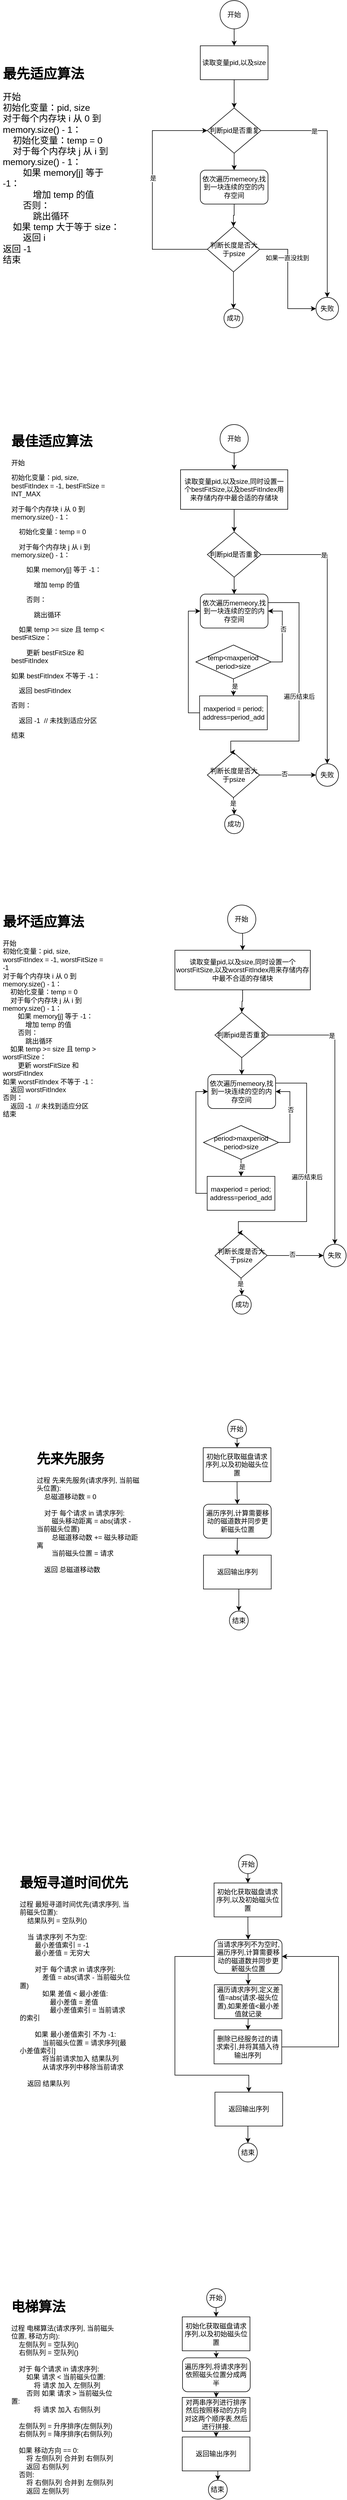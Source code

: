 <mxfile version="22.1.8" type="github">
  <diagram name="第 1 页" id="kE6YA1kqH45rm807MT5q">
    <mxGraphModel dx="1050" dy="565" grid="1" gridSize="10" guides="1" tooltips="1" connect="1" arrows="1" fold="1" page="1" pageScale="1" pageWidth="827" pageHeight="1169" math="0" shadow="0">
      <root>
        <mxCell id="0" />
        <mxCell id="1" parent="0" />
        <mxCell id="1HQhPPLRjaLAviWX8HrD-12" style="edgeStyle=orthogonalEdgeStyle;rounded=0;orthogonalLoop=1;jettySize=auto;html=1;exitX=0.5;exitY=1;exitDx=0;exitDy=0;entryX=0.5;entryY=0;entryDx=0;entryDy=0;" parent="1" source="1HQhPPLRjaLAviWX8HrD-3" target="1HQhPPLRjaLAviWX8HrD-5" edge="1">
          <mxGeometry relative="1" as="geometry" />
        </mxCell>
        <mxCell id="1HQhPPLRjaLAviWX8HrD-3" value="开始" style="ellipse;whiteSpace=wrap;html=1;aspect=fixed;" parent="1" vertex="1">
          <mxGeometry x="420" y="40" width="50" height="50" as="geometry" />
        </mxCell>
        <mxCell id="1HQhPPLRjaLAviWX8HrD-14" style="edgeStyle=orthogonalEdgeStyle;rounded=0;orthogonalLoop=1;jettySize=auto;html=1;exitX=1;exitY=0.5;exitDx=0;exitDy=0;entryX=0.5;entryY=0;entryDx=0;entryDy=0;" parent="1" source="1HQhPPLRjaLAviWX8HrD-16" target="1HQhPPLRjaLAviWX8HrD-8" edge="1">
          <mxGeometry relative="1" as="geometry">
            <mxPoint x="505" y="260" as="sourcePoint" />
          </mxGeometry>
        </mxCell>
        <mxCell id="1HQhPPLRjaLAviWX8HrD-15" value="是" style="edgeLabel;html=1;align=center;verticalAlign=middle;resizable=0;points=[];" parent="1HQhPPLRjaLAviWX8HrD-14" vertex="1" connectable="0">
          <mxGeometry x="-0.542" y="-1" relative="1" as="geometry">
            <mxPoint as="offset" />
          </mxGeometry>
        </mxCell>
        <mxCell id="1HQhPPLRjaLAviWX8HrD-13" style="edgeStyle=orthogonalEdgeStyle;rounded=0;orthogonalLoop=1;jettySize=auto;html=1;exitX=0.5;exitY=1;exitDx=0;exitDy=0;entryX=0.5;entryY=0;entryDx=0;entryDy=0;" parent="1" source="1HQhPPLRjaLAviWX8HrD-5" edge="1">
          <mxGeometry relative="1" as="geometry">
            <mxPoint x="445" y="230" as="targetPoint" />
          </mxGeometry>
        </mxCell>
        <mxCell id="1HQhPPLRjaLAviWX8HrD-5" value="读取变量pid,以及size" style="rounded=0;whiteSpace=wrap;html=1;" parent="1" vertex="1">
          <mxGeometry x="385" y="120" width="120" height="60" as="geometry" />
        </mxCell>
        <mxCell id="1HQhPPLRjaLAviWX8HrD-8" value="失败" style="ellipse;whiteSpace=wrap;html=1;aspect=fixed;" parent="1" vertex="1">
          <mxGeometry x="590" y="565" width="40" height="40" as="geometry" />
        </mxCell>
        <mxCell id="1HQhPPLRjaLAviWX8HrD-18" style="edgeStyle=orthogonalEdgeStyle;rounded=0;orthogonalLoop=1;jettySize=auto;html=1;exitX=0.5;exitY=1;exitDx=0;exitDy=0;entryX=0.5;entryY=0;entryDx=0;entryDy=0;" parent="1" source="1HQhPPLRjaLAviWX8HrD-16" target="1HQhPPLRjaLAviWX8HrD-17" edge="1">
          <mxGeometry relative="1" as="geometry" />
        </mxCell>
        <mxCell id="1HQhPPLRjaLAviWX8HrD-16" value="判断pid是否重复" style="rhombus;whiteSpace=wrap;html=1;" parent="1" vertex="1">
          <mxGeometry x="397.5" y="230" width="95" height="80" as="geometry" />
        </mxCell>
        <mxCell id="1HQhPPLRjaLAviWX8HrD-23" style="edgeStyle=orthogonalEdgeStyle;rounded=0;orthogonalLoop=1;jettySize=auto;html=1;exitX=0.5;exitY=1;exitDx=0;exitDy=0;entryX=0.5;entryY=0;entryDx=0;entryDy=0;" parent="1" source="1HQhPPLRjaLAviWX8HrD-17" target="1HQhPPLRjaLAviWX8HrD-19" edge="1">
          <mxGeometry relative="1" as="geometry" />
        </mxCell>
        <mxCell id="1HQhPPLRjaLAviWX8HrD-17" value="依次遍历memeory,找到一块连续的空的内存空间" style="rounded=1;whiteSpace=wrap;html=1;" parent="1" vertex="1">
          <mxGeometry x="385" y="340" width="120" height="60" as="geometry" />
        </mxCell>
        <mxCell id="1HQhPPLRjaLAviWX8HrD-20" style="edgeStyle=orthogonalEdgeStyle;rounded=0;orthogonalLoop=1;jettySize=auto;html=1;exitX=0;exitY=0.5;exitDx=0;exitDy=0;entryX=0;entryY=0.5;entryDx=0;entryDy=0;" parent="1" source="1HQhPPLRjaLAviWX8HrD-19" target="1HQhPPLRjaLAviWX8HrD-16" edge="1">
          <mxGeometry relative="1" as="geometry">
            <Array as="points">
              <mxPoint x="300" y="480" />
              <mxPoint x="300" y="270" />
            </Array>
          </mxGeometry>
        </mxCell>
        <mxCell id="1HQhPPLRjaLAviWX8HrD-22" value="是" style="edgeLabel;html=1;align=center;verticalAlign=middle;resizable=0;points=[];" parent="1HQhPPLRjaLAviWX8HrD-20" vertex="1" connectable="0">
          <mxGeometry x="0.104" y="-1" relative="1" as="geometry">
            <mxPoint as="offset" />
          </mxGeometry>
        </mxCell>
        <mxCell id="1HQhPPLRjaLAviWX8HrD-24" style="edgeStyle=orthogonalEdgeStyle;rounded=0;orthogonalLoop=1;jettySize=auto;html=1;exitX=0.5;exitY=1;exitDx=0;exitDy=0;" parent="1" source="1HQhPPLRjaLAviWX8HrD-19" target="1HQhPPLRjaLAviWX8HrD-25" edge="1">
          <mxGeometry relative="1" as="geometry">
            <mxPoint x="444" y="580" as="targetPoint" />
          </mxGeometry>
        </mxCell>
        <mxCell id="1HQhPPLRjaLAviWX8HrD-26" style="edgeStyle=orthogonalEdgeStyle;rounded=0;orthogonalLoop=1;jettySize=auto;html=1;exitX=1;exitY=0.5;exitDx=0;exitDy=0;entryX=0;entryY=0.5;entryDx=0;entryDy=0;" parent="1" source="1HQhPPLRjaLAviWX8HrD-19" target="1HQhPPLRjaLAviWX8HrD-8" edge="1">
          <mxGeometry relative="1" as="geometry" />
        </mxCell>
        <mxCell id="1HQhPPLRjaLAviWX8HrD-27" value="如果一直没找到" style="edgeLabel;html=1;align=center;verticalAlign=middle;resizable=0;points=[];" parent="1HQhPPLRjaLAviWX8HrD-26" vertex="1" connectable="0">
          <mxGeometry x="-0.366" y="-1" relative="1" as="geometry">
            <mxPoint as="offset" />
          </mxGeometry>
        </mxCell>
        <mxCell id="1HQhPPLRjaLAviWX8HrD-19" value="判断长度是否大于psize" style="rhombus;whiteSpace=wrap;html=1;" parent="1" vertex="1">
          <mxGeometry x="397.5" y="440" width="92.5" height="80" as="geometry" />
        </mxCell>
        <mxCell id="1HQhPPLRjaLAviWX8HrD-25" value="成功" style="ellipse;whiteSpace=wrap;html=1;aspect=fixed;" parent="1" vertex="1">
          <mxGeometry x="426.88" y="585" width="33.75" height="33.75" as="geometry" />
        </mxCell>
        <mxCell id="1HQhPPLRjaLAviWX8HrD-28" value="&lt;h1&gt;最先适应算法&lt;/h1&gt;&lt;div style=&quot;font-size: 16px;&quot;&gt;&lt;div style=&quot;&quot;&gt;&lt;font style=&quot;font-size: 16px;&quot;&gt;开始&lt;/font&gt;&lt;/div&gt;&lt;div style=&quot;&quot;&gt;&lt;font style=&quot;font-size: 16px;&quot;&gt;初始化变量：pid, size&lt;/font&gt;&lt;/div&gt;&lt;div style=&quot;&quot;&gt;&lt;font style=&quot;font-size: 16px;&quot;&gt;对于每个内存块 i 从 0 到 memory.size() - 1：&lt;/font&gt;&lt;/div&gt;&lt;div style=&quot;&quot;&gt;&lt;font style=&quot;font-size: 16px;&quot;&gt;&amp;nbsp; &amp;nbsp; 初始化变量：temp = 0&lt;/font&gt;&lt;/div&gt;&lt;div style=&quot;&quot;&gt;&lt;font style=&quot;font-size: 16px;&quot;&gt;&amp;nbsp; &amp;nbsp; 对于每个内存块 j 从 i 到 memory.size() - 1：&lt;/font&gt;&lt;/div&gt;&lt;div style=&quot;&quot;&gt;&lt;font style=&quot;font-size: 16px;&quot;&gt;&amp;nbsp; &amp;nbsp; &amp;nbsp; &amp;nbsp; 如果 memory[j] 等于 -1：&lt;/font&gt;&lt;/div&gt;&lt;div style=&quot;&quot;&gt;&lt;font style=&quot;font-size: 16px;&quot;&gt;&amp;nbsp; &amp;nbsp; &amp;nbsp; &amp;nbsp; &amp;nbsp; &amp;nbsp; 增加 temp 的值&lt;/font&gt;&lt;/div&gt;&lt;div style=&quot;&quot;&gt;&lt;font style=&quot;font-size: 16px;&quot;&gt;&amp;nbsp; &amp;nbsp; &amp;nbsp; &amp;nbsp; 否则：&lt;/font&gt;&lt;/div&gt;&lt;div style=&quot;&quot;&gt;&lt;font style=&quot;font-size: 16px;&quot;&gt;&amp;nbsp; &amp;nbsp; &amp;nbsp; &amp;nbsp; &amp;nbsp; &amp;nbsp; 跳出循环&lt;/font&gt;&lt;/div&gt;&lt;div style=&quot;&quot;&gt;&lt;font style=&quot;font-size: 16px;&quot;&gt;&amp;nbsp; &amp;nbsp; 如果 temp 大于等于 size：&lt;/font&gt;&lt;/div&gt;&lt;div style=&quot;&quot;&gt;&lt;font style=&quot;font-size: 16px;&quot;&gt;&amp;nbsp; &amp;nbsp; &amp;nbsp; &amp;nbsp; 返回 i&lt;/font&gt;&lt;/div&gt;&lt;div style=&quot;&quot;&gt;&lt;font style=&quot;font-size: 16px;&quot;&gt;返回 -1&lt;/font&gt;&lt;/div&gt;&lt;div style=&quot;&quot;&gt;&lt;font style=&quot;font-size: 16px;&quot;&gt;结束&lt;/font&gt;&lt;/div&gt;&lt;/div&gt;&lt;div style=&quot;font-size: 16px;&quot;&gt;&lt;br&gt;&lt;/div&gt;" style="text;html=1;strokeColor=none;fillColor=none;spacing=5;spacingTop=-20;whiteSpace=wrap;overflow=hidden;rounded=0;" parent="1" vertex="1">
          <mxGeometry x="30" y="150" width="220" height="390" as="geometry" />
        </mxCell>
        <mxCell id="mbZ_QFg-wYkAnnuhmmOM-2" value="&lt;h1&gt;最佳适应算法&lt;/h1&gt;&lt;p&gt;开始&lt;/p&gt;&lt;p&gt;初始化变量：pid, size, bestFitIndex = -1, bestFitSize = INT_MAX&lt;/p&gt;&lt;p&gt;对于每个内存块 i 从 0 到 memory.size() - 1：&lt;/p&gt;&lt;p&gt;&amp;nbsp; &amp;nbsp; 初始化变量：temp = 0&lt;/p&gt;&lt;p&gt;&amp;nbsp; &amp;nbsp; 对于每个内存块 j 从 i 到 memory.size() - 1：&lt;/p&gt;&lt;p&gt;&amp;nbsp; &amp;nbsp; &amp;nbsp; &amp;nbsp; 如果 memory[j] 等于 -1：&lt;/p&gt;&lt;p&gt;&amp;nbsp; &amp;nbsp; &amp;nbsp; &amp;nbsp; &amp;nbsp; &amp;nbsp; 增加 temp 的值&lt;/p&gt;&lt;p&gt;&amp;nbsp; &amp;nbsp; &amp;nbsp; &amp;nbsp; 否则：&lt;/p&gt;&lt;p&gt;&amp;nbsp; &amp;nbsp; &amp;nbsp; &amp;nbsp; &amp;nbsp; &amp;nbsp; 跳出循环&lt;/p&gt;&lt;p&gt;&amp;nbsp; &amp;nbsp; 如果 temp &amp;gt;= size 且 temp &amp;lt; bestFitSize：&lt;/p&gt;&lt;p&gt;&amp;nbsp; &amp;nbsp; &amp;nbsp; &amp;nbsp; 更新 bestFitSize 和 bestFitIndex&lt;/p&gt;&lt;p&gt;如果 bestFitIndex 不等于 -1：&lt;/p&gt;&lt;p&gt;&amp;nbsp; &amp;nbsp; 返回 bestFitIndex&lt;/p&gt;&lt;p&gt;否则：&lt;/p&gt;&lt;p&gt;&amp;nbsp; &amp;nbsp; 返回 -1&amp;nbsp; // 未找到适应分区&lt;/p&gt;&lt;p&gt;结束&lt;/p&gt;&lt;div&gt;&lt;br&gt;&lt;/div&gt;" style="text;html=1;strokeColor=none;fillColor=none;spacing=5;spacingTop=-20;whiteSpace=wrap;overflow=hidden;rounded=0;" parent="1" vertex="1">
          <mxGeometry x="45" y="800" width="190" height="580" as="geometry" />
        </mxCell>
        <mxCell id="mbZ_QFg-wYkAnnuhmmOM-3" style="edgeStyle=orthogonalEdgeStyle;rounded=0;orthogonalLoop=1;jettySize=auto;html=1;exitX=0.5;exitY=1;exitDx=0;exitDy=0;entryX=0.5;entryY=0;entryDx=0;entryDy=0;" parent="1" source="mbZ_QFg-wYkAnnuhmmOM-4" target="mbZ_QFg-wYkAnnuhmmOM-8" edge="1">
          <mxGeometry relative="1" as="geometry" />
        </mxCell>
        <mxCell id="mbZ_QFg-wYkAnnuhmmOM-4" value="开始" style="ellipse;whiteSpace=wrap;html=1;aspect=fixed;" parent="1" vertex="1">
          <mxGeometry x="420" y="790" width="50" height="50" as="geometry" />
        </mxCell>
        <mxCell id="mbZ_QFg-wYkAnnuhmmOM-5" style="edgeStyle=orthogonalEdgeStyle;rounded=0;orthogonalLoop=1;jettySize=auto;html=1;exitX=1;exitY=0.5;exitDx=0;exitDy=0;entryX=0.5;entryY=0;entryDx=0;entryDy=0;" parent="1" source="mbZ_QFg-wYkAnnuhmmOM-11" target="mbZ_QFg-wYkAnnuhmmOM-9" edge="1">
          <mxGeometry relative="1" as="geometry">
            <mxPoint x="505" y="1010" as="sourcePoint" />
          </mxGeometry>
        </mxCell>
        <mxCell id="mbZ_QFg-wYkAnnuhmmOM-6" value="是" style="edgeLabel;html=1;align=center;verticalAlign=middle;resizable=0;points=[];" parent="mbZ_QFg-wYkAnnuhmmOM-5" vertex="1" connectable="0">
          <mxGeometry x="-0.542" y="-1" relative="1" as="geometry">
            <mxPoint as="offset" />
          </mxGeometry>
        </mxCell>
        <mxCell id="mbZ_QFg-wYkAnnuhmmOM-7" style="edgeStyle=orthogonalEdgeStyle;rounded=0;orthogonalLoop=1;jettySize=auto;html=1;exitX=0.5;exitY=1;exitDx=0;exitDy=0;entryX=0.5;entryY=0;entryDx=0;entryDy=0;" parent="1" source="mbZ_QFg-wYkAnnuhmmOM-8" edge="1">
          <mxGeometry relative="1" as="geometry">
            <mxPoint x="445" y="980" as="targetPoint" />
          </mxGeometry>
        </mxCell>
        <mxCell id="mbZ_QFg-wYkAnnuhmmOM-8" value="读取变量pid,以及size,同时设置一个bestFitSize,以及bestFitIndex用来存储内存中最合适的存储块" style="rounded=0;whiteSpace=wrap;html=1;" parent="1" vertex="1">
          <mxGeometry x="350" y="870" width="190" height="70" as="geometry" />
        </mxCell>
        <mxCell id="mbZ_QFg-wYkAnnuhmmOM-9" value="失败" style="ellipse;whiteSpace=wrap;html=1;aspect=fixed;" parent="1" vertex="1">
          <mxGeometry x="590" y="1390" width="40" height="40" as="geometry" />
        </mxCell>
        <mxCell id="mbZ_QFg-wYkAnnuhmmOM-10" style="edgeStyle=orthogonalEdgeStyle;rounded=0;orthogonalLoop=1;jettySize=auto;html=1;exitX=0.5;exitY=1;exitDx=0;exitDy=0;entryX=0.5;entryY=0;entryDx=0;entryDy=0;" parent="1" source="mbZ_QFg-wYkAnnuhmmOM-11" target="mbZ_QFg-wYkAnnuhmmOM-13" edge="1">
          <mxGeometry relative="1" as="geometry" />
        </mxCell>
        <mxCell id="mbZ_QFg-wYkAnnuhmmOM-11" value="判断pid是否重复" style="rhombus;whiteSpace=wrap;html=1;" parent="1" vertex="1">
          <mxGeometry x="397.5" y="980" width="95" height="80" as="geometry" />
        </mxCell>
        <mxCell id="mbZ_QFg-wYkAnnuhmmOM-13" value="依次遍历memeory,找到一块连续的空的内存空间" style="rounded=1;whiteSpace=wrap;html=1;" parent="1" vertex="1">
          <mxGeometry x="385" y="1090" width="120" height="60" as="geometry" />
        </mxCell>
        <mxCell id="mbZ_QFg-wYkAnnuhmmOM-16" style="edgeStyle=orthogonalEdgeStyle;rounded=0;orthogonalLoop=1;jettySize=auto;html=1;exitX=0.5;exitY=1;exitDx=0;exitDy=0;" parent="1" source="mbZ_QFg-wYkAnnuhmmOM-19" target="mbZ_QFg-wYkAnnuhmmOM-20" edge="1">
          <mxGeometry relative="1" as="geometry">
            <mxPoint x="444" y="1405" as="targetPoint" />
          </mxGeometry>
        </mxCell>
        <mxCell id="mbZ_QFg-wYkAnnuhmmOM-35" value="是" style="edgeLabel;html=1;align=center;verticalAlign=middle;resizable=0;points=[];" parent="mbZ_QFg-wYkAnnuhmmOM-16" vertex="1" connectable="0">
          <mxGeometry x="-0.36" y="-1" relative="1" as="geometry">
            <mxPoint as="offset" />
          </mxGeometry>
        </mxCell>
        <mxCell id="mbZ_QFg-wYkAnnuhmmOM-17" style="edgeStyle=orthogonalEdgeStyle;rounded=0;orthogonalLoop=1;jettySize=auto;html=1;exitX=1;exitY=0.5;exitDx=0;exitDy=0;entryX=0;entryY=0.5;entryDx=0;entryDy=0;" parent="1" source="mbZ_QFg-wYkAnnuhmmOM-19" target="mbZ_QFg-wYkAnnuhmmOM-9" edge="1">
          <mxGeometry relative="1" as="geometry" />
        </mxCell>
        <mxCell id="mbZ_QFg-wYkAnnuhmmOM-34" value="否" style="edgeLabel;html=1;align=center;verticalAlign=middle;resizable=0;points=[];" parent="mbZ_QFg-wYkAnnuhmmOM-17" vertex="1" connectable="0">
          <mxGeometry x="-0.124" y="2" relative="1" as="geometry">
            <mxPoint as="offset" />
          </mxGeometry>
        </mxCell>
        <mxCell id="mbZ_QFg-wYkAnnuhmmOM-19" value="判断长度是否大于psize" style="rhombus;whiteSpace=wrap;html=1;" parent="1" vertex="1">
          <mxGeometry x="397.5" y="1370" width="92.5" height="80" as="geometry" />
        </mxCell>
        <mxCell id="mbZ_QFg-wYkAnnuhmmOM-20" value="成功" style="ellipse;whiteSpace=wrap;html=1;aspect=fixed;" parent="1" vertex="1">
          <mxGeometry x="428.12" y="1480" width="33.75" height="33.75" as="geometry" />
        </mxCell>
        <mxCell id="mbZ_QFg-wYkAnnuhmmOM-25" style="edgeStyle=orthogonalEdgeStyle;rounded=0;orthogonalLoop=1;jettySize=auto;html=1;exitX=0.5;exitY=1;exitDx=0;exitDy=0;entryX=0.5;entryY=0;entryDx=0;entryDy=0;" parent="1" source="mbZ_QFg-wYkAnnuhmmOM-21" target="mbZ_QFg-wYkAnnuhmmOM-23" edge="1">
          <mxGeometry relative="1" as="geometry" />
        </mxCell>
        <mxCell id="mbZ_QFg-wYkAnnuhmmOM-27" value="是" style="edgeLabel;html=1;align=center;verticalAlign=middle;resizable=0;points=[];" parent="mbZ_QFg-wYkAnnuhmmOM-25" vertex="1" connectable="0">
          <mxGeometry x="-0.147" y="2" relative="1" as="geometry">
            <mxPoint as="offset" />
          </mxGeometry>
        </mxCell>
        <mxCell id="mbZ_QFg-wYkAnnuhmmOM-28" style="edgeStyle=orthogonalEdgeStyle;rounded=0;orthogonalLoop=1;jettySize=auto;html=1;exitX=1;exitY=0.5;exitDx=0;exitDy=0;entryX=1;entryY=0.5;entryDx=0;entryDy=0;" parent="1" source="mbZ_QFg-wYkAnnuhmmOM-21" target="mbZ_QFg-wYkAnnuhmmOM-13" edge="1">
          <mxGeometry relative="1" as="geometry" />
        </mxCell>
        <mxCell id="mbZ_QFg-wYkAnnuhmmOM-29" value="否" style="edgeLabel;html=1;align=center;verticalAlign=middle;resizable=0;points=[];" parent="mbZ_QFg-wYkAnnuhmmOM-28" vertex="1" connectable="0">
          <mxGeometry x="0.156" y="-1" relative="1" as="geometry">
            <mxPoint as="offset" />
          </mxGeometry>
        </mxCell>
        <mxCell id="mbZ_QFg-wYkAnnuhmmOM-21" value="temp&amp;lt;maxperiod&lt;br&gt;period&amp;gt;size" style="rhombus;whiteSpace=wrap;html=1;" parent="1" vertex="1">
          <mxGeometry x="377.2" y="1180" width="133.12" height="60" as="geometry" />
        </mxCell>
        <mxCell id="mbZ_QFg-wYkAnnuhmmOM-26" style="edgeStyle=orthogonalEdgeStyle;rounded=0;orthogonalLoop=1;jettySize=auto;html=1;exitX=0;exitY=0.5;exitDx=0;exitDy=0;entryX=0;entryY=0.5;entryDx=0;entryDy=0;" parent="1" source="mbZ_QFg-wYkAnnuhmmOM-23" target="mbZ_QFg-wYkAnnuhmmOM-13" edge="1">
          <mxGeometry relative="1" as="geometry" />
        </mxCell>
        <mxCell id="mbZ_QFg-wYkAnnuhmmOM-23" value="maxperiod = period;&lt;br&gt;address=period_add" style="rounded=0;whiteSpace=wrap;html=1;" parent="1" vertex="1">
          <mxGeometry x="383.75" y="1270" width="120" height="60" as="geometry" />
        </mxCell>
        <mxCell id="mbZ_QFg-wYkAnnuhmmOM-30" style="edgeStyle=orthogonalEdgeStyle;rounded=0;orthogonalLoop=1;jettySize=auto;html=1;exitX=1;exitY=0.25;exitDx=0;exitDy=0;entryX=0.433;entryY=-0.002;entryDx=0;entryDy=0;entryPerimeter=0;" parent="1" source="mbZ_QFg-wYkAnnuhmmOM-13" target="mbZ_QFg-wYkAnnuhmmOM-19" edge="1">
          <mxGeometry relative="1" as="geometry">
            <Array as="points">
              <mxPoint x="560" y="1105" />
              <mxPoint x="560" y="1350" />
              <mxPoint x="439" y="1350" />
            </Array>
          </mxGeometry>
        </mxCell>
        <mxCell id="mbZ_QFg-wYkAnnuhmmOM-31" value="遍历结束后" style="edgeLabel;html=1;align=center;verticalAlign=middle;resizable=0;points=[];" parent="mbZ_QFg-wYkAnnuhmmOM-30" vertex="1" connectable="0">
          <mxGeometry x="-0.003" relative="1" as="geometry">
            <mxPoint as="offset" />
          </mxGeometry>
        </mxCell>
        <mxCell id="mbZ_QFg-wYkAnnuhmmOM-37" value="&lt;h1&gt;最坏适应算法&lt;/h1&gt;&lt;div&gt;&lt;div&gt;开始&lt;/div&gt;&lt;div&gt;初始化变量：pid, size, worstFitIndex = -1, worstFitSize = -1&lt;/div&gt;&lt;div&gt;对于每个内存块 i 从 0 到 memory.size() - 1：&lt;/div&gt;&lt;div&gt;&amp;nbsp; &amp;nbsp; 初始化变量：temp = 0&lt;/div&gt;&lt;div&gt;&amp;nbsp; &amp;nbsp; 对于每个内存块 j 从 i 到 memory.size() - 1：&lt;/div&gt;&lt;div&gt;&amp;nbsp; &amp;nbsp; &amp;nbsp; &amp;nbsp; 如果 memory[j] 等于 -1：&lt;/div&gt;&lt;div&gt;&amp;nbsp; &amp;nbsp; &amp;nbsp; &amp;nbsp; &amp;nbsp; &amp;nbsp; 增加 temp 的值&lt;/div&gt;&lt;div&gt;&amp;nbsp; &amp;nbsp; &amp;nbsp; &amp;nbsp; 否则：&lt;/div&gt;&lt;div&gt;&amp;nbsp; &amp;nbsp; &amp;nbsp; &amp;nbsp; &amp;nbsp; &amp;nbsp; 跳出循环&lt;/div&gt;&lt;div&gt;&amp;nbsp; &amp;nbsp; 如果 temp &amp;gt;= size 且 temp &amp;gt; worstFitSize：&lt;/div&gt;&lt;div&gt;&amp;nbsp; &amp;nbsp; &amp;nbsp; &amp;nbsp; 更新 worstFitSize 和 worstFitIndex&lt;/div&gt;&lt;div&gt;如果 worstFitIndex 不等于 -1：&lt;/div&gt;&lt;div&gt;&amp;nbsp; &amp;nbsp; 返回 worstFitIndex&lt;/div&gt;&lt;div&gt;否则：&lt;/div&gt;&lt;div&gt;&amp;nbsp; &amp;nbsp; 返回 -1&amp;nbsp; // 未找到适应分区&lt;/div&gt;&lt;div&gt;结束&lt;/div&gt;&lt;/div&gt;&lt;div&gt;&lt;br&gt;&lt;/div&gt;" style="text;html=1;strokeColor=none;fillColor=none;spacing=5;spacingTop=-20;whiteSpace=wrap;overflow=hidden;rounded=0;" parent="1" vertex="1">
          <mxGeometry x="30" y="1650" width="190" height="380" as="geometry" />
        </mxCell>
        <mxCell id="mbZ_QFg-wYkAnnuhmmOM-38" style="edgeStyle=orthogonalEdgeStyle;rounded=0;orthogonalLoop=1;jettySize=auto;html=1;exitX=0.5;exitY=1;exitDx=0;exitDy=0;entryX=0.5;entryY=0;entryDx=0;entryDy=0;" parent="1" source="mbZ_QFg-wYkAnnuhmmOM-39" target="mbZ_QFg-wYkAnnuhmmOM-43" edge="1">
          <mxGeometry relative="1" as="geometry" />
        </mxCell>
        <mxCell id="mbZ_QFg-wYkAnnuhmmOM-39" value="开始" style="ellipse;whiteSpace=wrap;html=1;aspect=fixed;" parent="1" vertex="1">
          <mxGeometry x="433.46" y="1640" width="50" height="50" as="geometry" />
        </mxCell>
        <mxCell id="mbZ_QFg-wYkAnnuhmmOM-40" style="edgeStyle=orthogonalEdgeStyle;rounded=0;orthogonalLoop=1;jettySize=auto;html=1;exitX=1;exitY=0.5;exitDx=0;exitDy=0;entryX=0.5;entryY=0;entryDx=0;entryDy=0;" parent="1" source="mbZ_QFg-wYkAnnuhmmOM-46" target="mbZ_QFg-wYkAnnuhmmOM-44" edge="1">
          <mxGeometry relative="1" as="geometry">
            <mxPoint x="518.46" y="1860" as="sourcePoint" />
          </mxGeometry>
        </mxCell>
        <mxCell id="mbZ_QFg-wYkAnnuhmmOM-41" value="是" style="edgeLabel;html=1;align=center;verticalAlign=middle;resizable=0;points=[];" parent="mbZ_QFg-wYkAnnuhmmOM-40" vertex="1" connectable="0">
          <mxGeometry x="-0.542" y="-1" relative="1" as="geometry">
            <mxPoint as="offset" />
          </mxGeometry>
        </mxCell>
        <mxCell id="mbZ_QFg-wYkAnnuhmmOM-42" style="edgeStyle=orthogonalEdgeStyle;rounded=0;orthogonalLoop=1;jettySize=auto;html=1;exitX=0.5;exitY=1;exitDx=0;exitDy=0;entryX=0.5;entryY=0;entryDx=0;entryDy=0;" parent="1" source="mbZ_QFg-wYkAnnuhmmOM-43" edge="1">
          <mxGeometry relative="1" as="geometry">
            <mxPoint x="458.46" y="1830" as="targetPoint" />
          </mxGeometry>
        </mxCell>
        <mxCell id="mbZ_QFg-wYkAnnuhmmOM-43" value="读取变量pid,以及size,同时设置一个worstFitSize,以及worstFitIndex用来存储内存中最不合适的存储块" style="rounded=0;whiteSpace=wrap;html=1;" parent="1" vertex="1">
          <mxGeometry x="340" y="1720" width="240" height="70" as="geometry" />
        </mxCell>
        <mxCell id="mbZ_QFg-wYkAnnuhmmOM-44" value="失败" style="ellipse;whiteSpace=wrap;html=1;aspect=fixed;" parent="1" vertex="1">
          <mxGeometry x="603.46" y="2240" width="40" height="40" as="geometry" />
        </mxCell>
        <mxCell id="mbZ_QFg-wYkAnnuhmmOM-45" style="edgeStyle=orthogonalEdgeStyle;rounded=0;orthogonalLoop=1;jettySize=auto;html=1;exitX=0.5;exitY=1;exitDx=0;exitDy=0;entryX=0.5;entryY=0;entryDx=0;entryDy=0;" parent="1" source="mbZ_QFg-wYkAnnuhmmOM-46" target="mbZ_QFg-wYkAnnuhmmOM-47" edge="1">
          <mxGeometry relative="1" as="geometry" />
        </mxCell>
        <mxCell id="mbZ_QFg-wYkAnnuhmmOM-46" value="判断pid是否重复" style="rhombus;whiteSpace=wrap;html=1;" parent="1" vertex="1">
          <mxGeometry x="410.96" y="1830" width="95" height="80" as="geometry" />
        </mxCell>
        <mxCell id="mbZ_QFg-wYkAnnuhmmOM-47" value="依次遍历memeory,找到一块连续的空的内存空间" style="rounded=1;whiteSpace=wrap;html=1;" parent="1" vertex="1">
          <mxGeometry x="398.46" y="1940" width="120" height="60" as="geometry" />
        </mxCell>
        <mxCell id="mbZ_QFg-wYkAnnuhmmOM-48" style="edgeStyle=orthogonalEdgeStyle;rounded=0;orthogonalLoop=1;jettySize=auto;html=1;exitX=0.5;exitY=1;exitDx=0;exitDy=0;" parent="1" source="mbZ_QFg-wYkAnnuhmmOM-52" target="mbZ_QFg-wYkAnnuhmmOM-53" edge="1">
          <mxGeometry relative="1" as="geometry">
            <mxPoint x="457.46" y="2255" as="targetPoint" />
          </mxGeometry>
        </mxCell>
        <mxCell id="mbZ_QFg-wYkAnnuhmmOM-49" value="是" style="edgeLabel;html=1;align=center;verticalAlign=middle;resizable=0;points=[];" parent="mbZ_QFg-wYkAnnuhmmOM-48" vertex="1" connectable="0">
          <mxGeometry x="-0.36" y="-1" relative="1" as="geometry">
            <mxPoint as="offset" />
          </mxGeometry>
        </mxCell>
        <mxCell id="mbZ_QFg-wYkAnnuhmmOM-50" style="edgeStyle=orthogonalEdgeStyle;rounded=0;orthogonalLoop=1;jettySize=auto;html=1;exitX=1;exitY=0.5;exitDx=0;exitDy=0;entryX=0;entryY=0.5;entryDx=0;entryDy=0;" parent="1" source="mbZ_QFg-wYkAnnuhmmOM-52" target="mbZ_QFg-wYkAnnuhmmOM-44" edge="1">
          <mxGeometry relative="1" as="geometry" />
        </mxCell>
        <mxCell id="mbZ_QFg-wYkAnnuhmmOM-51" value="否" style="edgeLabel;html=1;align=center;verticalAlign=middle;resizable=0;points=[];" parent="mbZ_QFg-wYkAnnuhmmOM-50" vertex="1" connectable="0">
          <mxGeometry x="-0.124" y="2" relative="1" as="geometry">
            <mxPoint as="offset" />
          </mxGeometry>
        </mxCell>
        <mxCell id="mbZ_QFg-wYkAnnuhmmOM-52" value="判断长度是否大于psize" style="rhombus;whiteSpace=wrap;html=1;" parent="1" vertex="1">
          <mxGeometry x="410.96" y="2220" width="92.5" height="80" as="geometry" />
        </mxCell>
        <mxCell id="mbZ_QFg-wYkAnnuhmmOM-53" value="成功" style="ellipse;whiteSpace=wrap;html=1;aspect=fixed;" parent="1" vertex="1">
          <mxGeometry x="441.58" y="2330" width="33.75" height="33.75" as="geometry" />
        </mxCell>
        <mxCell id="mbZ_QFg-wYkAnnuhmmOM-54" style="edgeStyle=orthogonalEdgeStyle;rounded=0;orthogonalLoop=1;jettySize=auto;html=1;exitX=0.5;exitY=1;exitDx=0;exitDy=0;entryX=0.5;entryY=0;entryDx=0;entryDy=0;" parent="1" source="mbZ_QFg-wYkAnnuhmmOM-58" target="mbZ_QFg-wYkAnnuhmmOM-60" edge="1">
          <mxGeometry relative="1" as="geometry" />
        </mxCell>
        <mxCell id="mbZ_QFg-wYkAnnuhmmOM-55" value="是" style="edgeLabel;html=1;align=center;verticalAlign=middle;resizable=0;points=[];" parent="mbZ_QFg-wYkAnnuhmmOM-54" vertex="1" connectable="0">
          <mxGeometry x="-0.147" y="2" relative="1" as="geometry">
            <mxPoint as="offset" />
          </mxGeometry>
        </mxCell>
        <mxCell id="mbZ_QFg-wYkAnnuhmmOM-56" style="edgeStyle=orthogonalEdgeStyle;rounded=0;orthogonalLoop=1;jettySize=auto;html=1;exitX=1;exitY=0.5;exitDx=0;exitDy=0;entryX=1;entryY=0.5;entryDx=0;entryDy=0;" parent="1" source="mbZ_QFg-wYkAnnuhmmOM-58" target="mbZ_QFg-wYkAnnuhmmOM-47" edge="1">
          <mxGeometry relative="1" as="geometry" />
        </mxCell>
        <mxCell id="mbZ_QFg-wYkAnnuhmmOM-57" value="否" style="edgeLabel;html=1;align=center;verticalAlign=middle;resizable=0;points=[];" parent="mbZ_QFg-wYkAnnuhmmOM-56" vertex="1" connectable="0">
          <mxGeometry x="0.156" y="-1" relative="1" as="geometry">
            <mxPoint as="offset" />
          </mxGeometry>
        </mxCell>
        <mxCell id="mbZ_QFg-wYkAnnuhmmOM-58" value="period&amp;gt;maxperiod&lt;br&gt;period&amp;gt;size" style="rhombus;whiteSpace=wrap;html=1;" parent="1" vertex="1">
          <mxGeometry x="390.66" y="2030" width="133.12" height="60" as="geometry" />
        </mxCell>
        <mxCell id="mbZ_QFg-wYkAnnuhmmOM-59" style="edgeStyle=orthogonalEdgeStyle;rounded=0;orthogonalLoop=1;jettySize=auto;html=1;exitX=0;exitY=0.5;exitDx=0;exitDy=0;entryX=0;entryY=0.5;entryDx=0;entryDy=0;" parent="1" source="mbZ_QFg-wYkAnnuhmmOM-60" target="mbZ_QFg-wYkAnnuhmmOM-47" edge="1">
          <mxGeometry relative="1" as="geometry" />
        </mxCell>
        <mxCell id="mbZ_QFg-wYkAnnuhmmOM-60" value="maxperiod = period;&lt;br&gt;address=period_add" style="rounded=0;whiteSpace=wrap;html=1;" parent="1" vertex="1">
          <mxGeometry x="397.21" y="2120" width="120" height="60" as="geometry" />
        </mxCell>
        <mxCell id="mbZ_QFg-wYkAnnuhmmOM-61" style="edgeStyle=orthogonalEdgeStyle;rounded=0;orthogonalLoop=1;jettySize=auto;html=1;exitX=1;exitY=0.25;exitDx=0;exitDy=0;entryX=0.433;entryY=-0.002;entryDx=0;entryDy=0;entryPerimeter=0;" parent="1" source="mbZ_QFg-wYkAnnuhmmOM-47" target="mbZ_QFg-wYkAnnuhmmOM-52" edge="1">
          <mxGeometry relative="1" as="geometry">
            <Array as="points">
              <mxPoint x="573.46" y="1955" />
              <mxPoint x="573.46" y="2200" />
              <mxPoint x="452.46" y="2200" />
            </Array>
          </mxGeometry>
        </mxCell>
        <mxCell id="mbZ_QFg-wYkAnnuhmmOM-62" value="遍历结束后" style="edgeLabel;html=1;align=center;verticalAlign=middle;resizable=0;points=[];" parent="mbZ_QFg-wYkAnnuhmmOM-61" vertex="1" connectable="0">
          <mxGeometry x="-0.003" relative="1" as="geometry">
            <mxPoint as="offset" />
          </mxGeometry>
        </mxCell>
        <mxCell id="mbZ_QFg-wYkAnnuhmmOM-63" value="&lt;h1&gt;最短寻道时间优先&lt;/h1&gt;&lt;div&gt;&lt;div&gt;过程 最短寻道时间优先(请求序列, 当前磁头位置):&lt;/div&gt;&lt;div&gt;&amp;nbsp; &amp;nbsp; 结果队列 = 空队列()&lt;/div&gt;&lt;div&gt;&lt;br&gt;&lt;/div&gt;&lt;div&gt;&amp;nbsp; &amp;nbsp; 当 请求序列 不为空:&lt;/div&gt;&lt;div&gt;&amp;nbsp; &amp;nbsp; &amp;nbsp; &amp;nbsp; 最小差值索引 = -1&lt;/div&gt;&lt;div&gt;&amp;nbsp; &amp;nbsp; &amp;nbsp; &amp;nbsp; 最小差值 = 无穷大&lt;/div&gt;&lt;div&gt;&lt;br&gt;&lt;/div&gt;&lt;div&gt;&amp;nbsp; &amp;nbsp; &amp;nbsp; &amp;nbsp; 对于 每个请求 in 请求序列:&lt;/div&gt;&lt;div&gt;&amp;nbsp; &amp;nbsp; &amp;nbsp; &amp;nbsp; &amp;nbsp; &amp;nbsp; 差值 = abs(请求 - 当前磁头位置)&lt;/div&gt;&lt;div&gt;&amp;nbsp; &amp;nbsp; &amp;nbsp; &amp;nbsp; &amp;nbsp; &amp;nbsp; 如果 差值 &amp;lt; 最小差值:&lt;/div&gt;&lt;div&gt;&amp;nbsp; &amp;nbsp; &amp;nbsp; &amp;nbsp; &amp;nbsp; &amp;nbsp; &amp;nbsp; &amp;nbsp; 最小差值 = 差值&lt;/div&gt;&lt;div&gt;&amp;nbsp; &amp;nbsp; &amp;nbsp; &amp;nbsp; &amp;nbsp; &amp;nbsp; &amp;nbsp; &amp;nbsp; 最小差值索引 = 当前请求的索引&lt;/div&gt;&lt;div&gt;&lt;br&gt;&lt;/div&gt;&lt;div&gt;&amp;nbsp; &amp;nbsp; &amp;nbsp; &amp;nbsp; 如果 最小差值索引 不为 -1:&lt;/div&gt;&lt;div&gt;&amp;nbsp; &amp;nbsp; &amp;nbsp; &amp;nbsp; &amp;nbsp; &amp;nbsp; 当前磁头位置 = 请求序列[最小差值索引]&lt;/div&gt;&lt;div&gt;&amp;nbsp; &amp;nbsp; &amp;nbsp; &amp;nbsp; &amp;nbsp; &amp;nbsp; 将当前请求加入 结果队列&lt;/div&gt;&lt;div&gt;&amp;nbsp; &amp;nbsp; &amp;nbsp; &amp;nbsp; &amp;nbsp; &amp;nbsp; 从请求序列中移除当前请求&lt;/div&gt;&lt;div&gt;&lt;br&gt;&lt;/div&gt;&lt;div&gt;&amp;nbsp; &amp;nbsp; 返回 结果队列&lt;/div&gt;&lt;/div&gt;&lt;div&gt;&lt;br&gt;&lt;/div&gt;&lt;div&gt;&lt;br&gt;&lt;/div&gt;" style="text;html=1;strokeColor=none;fillColor=none;spacing=5;spacingTop=-20;whiteSpace=wrap;overflow=hidden;rounded=0;" parent="1" vertex="1">
          <mxGeometry x="60" y="3350" width="205" height="400" as="geometry" />
        </mxCell>
        <mxCell id="mbZ_QFg-wYkAnnuhmmOM-70" style="edgeStyle=orthogonalEdgeStyle;rounded=0;orthogonalLoop=1;jettySize=auto;html=1;exitX=0.5;exitY=1;exitDx=0;exitDy=0;entryX=0.5;entryY=0;entryDx=0;entryDy=0;" parent="1" source="mbZ_QFg-wYkAnnuhmmOM-64" target="mbZ_QFg-wYkAnnuhmmOM-65" edge="1">
          <mxGeometry relative="1" as="geometry" />
        </mxCell>
        <mxCell id="mbZ_QFg-wYkAnnuhmmOM-64" value="开始" style="ellipse;whiteSpace=wrap;html=1;aspect=fixed;" parent="1" vertex="1">
          <mxGeometry x="433.46" y="2550" width="33.46" height="33.46" as="geometry" />
        </mxCell>
        <mxCell id="mbZ_QFg-wYkAnnuhmmOM-71" style="edgeStyle=orthogonalEdgeStyle;rounded=0;orthogonalLoop=1;jettySize=auto;html=1;exitX=0.5;exitY=1;exitDx=0;exitDy=0;entryX=0.5;entryY=0;entryDx=0;entryDy=0;" parent="1" source="mbZ_QFg-wYkAnnuhmmOM-65" target="mbZ_QFg-wYkAnnuhmmOM-66" edge="1">
          <mxGeometry relative="1" as="geometry" />
        </mxCell>
        <mxCell id="mbZ_QFg-wYkAnnuhmmOM-65" value="初始化获取磁盘请求序列,以及初始磁头位置" style="rounded=0;whiteSpace=wrap;html=1;" parent="1" vertex="1">
          <mxGeometry x="390.19" y="2600" width="120" height="60" as="geometry" />
        </mxCell>
        <mxCell id="mbZ_QFg-wYkAnnuhmmOM-72" style="edgeStyle=orthogonalEdgeStyle;rounded=0;orthogonalLoop=1;jettySize=auto;html=1;exitX=0.5;exitY=1;exitDx=0;exitDy=0;entryX=0.5;entryY=0;entryDx=0;entryDy=0;" parent="1" source="mbZ_QFg-wYkAnnuhmmOM-66" edge="1">
          <mxGeometry relative="1" as="geometry">
            <mxPoint x="450.19" y="2790" as="targetPoint" />
          </mxGeometry>
        </mxCell>
        <mxCell id="mbZ_QFg-wYkAnnuhmmOM-66" value="遍历序列,计算需要移动的磁道数并同步更新磁头位置" style="rounded=1;whiteSpace=wrap;html=1;" parent="1" vertex="1">
          <mxGeometry x="390.66" y="2700" width="120" height="60" as="geometry" />
        </mxCell>
        <mxCell id="mbZ_QFg-wYkAnnuhmmOM-78" style="edgeStyle=orthogonalEdgeStyle;rounded=0;orthogonalLoop=1;jettySize=auto;html=1;exitX=0.5;exitY=1;exitDx=0;exitDy=0;entryX=0.5;entryY=0;entryDx=0;entryDy=0;" parent="1" source="mbZ_QFg-wYkAnnuhmmOM-75" target="mbZ_QFg-wYkAnnuhmmOM-77" edge="1">
          <mxGeometry relative="1" as="geometry" />
        </mxCell>
        <mxCell id="mbZ_QFg-wYkAnnuhmmOM-75" value="返回输出序列" style="rounded=0;whiteSpace=wrap;html=1;" parent="1" vertex="1">
          <mxGeometry x="390.66" y="2790" width="120" height="60" as="geometry" />
        </mxCell>
        <mxCell id="mbZ_QFg-wYkAnnuhmmOM-77" value="结束" style="ellipse;whiteSpace=wrap;html=1;aspect=fixed;" parent="1" vertex="1">
          <mxGeometry x="436.54" y="2889" width="33.46" height="33.46" as="geometry" />
        </mxCell>
        <mxCell id="mbZ_QFg-wYkAnnuhmmOM-79" value="&lt;h1&gt;先来先服务&lt;/h1&gt;&lt;div&gt;&lt;div&gt;过程 先来先服务(请求序列, 当前磁头位置):&lt;/div&gt;&lt;div&gt;&amp;nbsp; &amp;nbsp; 总磁道移动数 = 0&lt;/div&gt;&lt;div&gt;&lt;br&gt;&lt;/div&gt;&lt;div&gt;&amp;nbsp; &amp;nbsp; 对于 每个请求 in 请求序列:&lt;/div&gt;&lt;div&gt;&amp;nbsp; &amp;nbsp; &amp;nbsp; &amp;nbsp; 磁头移动距离 = abs(请求 - 当前磁头位置)&lt;/div&gt;&lt;div&gt;&amp;nbsp; &amp;nbsp; &amp;nbsp; &amp;nbsp; 总磁道移动数 += 磁头移动距离&lt;/div&gt;&lt;div&gt;&amp;nbsp; &amp;nbsp; &amp;nbsp; &amp;nbsp; 当前磁头位置 = 请求&lt;/div&gt;&lt;div&gt;&lt;br&gt;&lt;/div&gt;&lt;div&gt;&amp;nbsp; &amp;nbsp; 返回 总磁道移动数&lt;/div&gt;&lt;/div&gt;&lt;div&gt;&lt;br&gt;&lt;/div&gt;" style="text;html=1;strokeColor=none;fillColor=none;spacing=5;spacingTop=-20;whiteSpace=wrap;overflow=hidden;rounded=0;" parent="1" vertex="1">
          <mxGeometry x="90" y="2600" width="190" height="240" as="geometry" />
        </mxCell>
        <mxCell id="mbZ_QFg-wYkAnnuhmmOM-92" style="edgeStyle=orthogonalEdgeStyle;rounded=0;orthogonalLoop=1;jettySize=auto;html=1;exitX=0.5;exitY=1;exitDx=0;exitDy=0;entryX=0.5;entryY=0;entryDx=0;entryDy=0;" parent="1" source="mbZ_QFg-wYkAnnuhmmOM-93" target="mbZ_QFg-wYkAnnuhmmOM-95" edge="1">
          <mxGeometry relative="1" as="geometry" />
        </mxCell>
        <mxCell id="mbZ_QFg-wYkAnnuhmmOM-93" value="开始" style="ellipse;whiteSpace=wrap;html=1;aspect=fixed;" parent="1" vertex="1">
          <mxGeometry x="452.65" y="3320" width="33.46" height="33.46" as="geometry" />
        </mxCell>
        <mxCell id="mbZ_QFg-wYkAnnuhmmOM-94" style="edgeStyle=orthogonalEdgeStyle;rounded=0;orthogonalLoop=1;jettySize=auto;html=1;exitX=0.5;exitY=1;exitDx=0;exitDy=0;entryX=0.5;entryY=0;entryDx=0;entryDy=0;" parent="1" source="mbZ_QFg-wYkAnnuhmmOM-95" target="mbZ_QFg-wYkAnnuhmmOM-98" edge="1">
          <mxGeometry relative="1" as="geometry" />
        </mxCell>
        <mxCell id="mbZ_QFg-wYkAnnuhmmOM-95" value="初始化获取磁盘请求序列,以及初始磁头位置" style="rounded=0;whiteSpace=wrap;html=1;" parent="1" vertex="1">
          <mxGeometry x="409.38" y="3370" width="120" height="60" as="geometry" />
        </mxCell>
        <mxCell id="mbZ_QFg-wYkAnnuhmmOM-97" style="edgeStyle=orthogonalEdgeStyle;rounded=0;orthogonalLoop=1;jettySize=auto;html=1;exitX=0;exitY=0.5;exitDx=0;exitDy=0;entryX=0.5;entryY=0;entryDx=0;entryDy=0;" parent="1" source="mbZ_QFg-wYkAnnuhmmOM-98" target="mbZ_QFg-wYkAnnuhmmOM-102" edge="1">
          <mxGeometry relative="1" as="geometry">
            <mxPoint x="469.19" y="3690" as="targetPoint" />
            <Array as="points">
              <mxPoint x="340" y="3500" />
              <mxPoint x="340" y="3710" />
              <mxPoint x="471" y="3710" />
            </Array>
          </mxGeometry>
        </mxCell>
        <mxCell id="mbZ_QFg-wYkAnnuhmmOM-105" style="edgeStyle=orthogonalEdgeStyle;rounded=0;orthogonalLoop=1;jettySize=auto;html=1;exitX=0.5;exitY=1;exitDx=0;exitDy=0;entryX=0.5;entryY=0;entryDx=0;entryDy=0;" parent="1" source="mbZ_QFg-wYkAnnuhmmOM-98" target="mbZ_QFg-wYkAnnuhmmOM-104" edge="1">
          <mxGeometry relative="1" as="geometry" />
        </mxCell>
        <mxCell id="mbZ_QFg-wYkAnnuhmmOM-98" value="当请求序列不为空时,遍历序列,计算需要移动的磁道数并同步更新磁头位置" style="rounded=1;whiteSpace=wrap;html=1;" parent="1" vertex="1">
          <mxGeometry x="409.85" y="3470" width="120" height="60" as="geometry" />
        </mxCell>
        <mxCell id="mbZ_QFg-wYkAnnuhmmOM-99" style="edgeStyle=orthogonalEdgeStyle;rounded=0;orthogonalLoop=1;jettySize=auto;html=1;exitX=1;exitY=0.5;exitDx=0;exitDy=0;entryX=1;entryY=0.5;entryDx=0;entryDy=0;" parent="1" source="mbZ_QFg-wYkAnnuhmmOM-100" target="mbZ_QFg-wYkAnnuhmmOM-98" edge="1">
          <mxGeometry relative="1" as="geometry">
            <Array as="points">
              <mxPoint x="630" y="3660" />
              <mxPoint x="630" y="3500" />
            </Array>
          </mxGeometry>
        </mxCell>
        <mxCell id="mbZ_QFg-wYkAnnuhmmOM-100" value="删除已经服务过的请求索引,并将其插入待输出序列" style="rounded=0;whiteSpace=wrap;html=1;" parent="1" vertex="1">
          <mxGeometry x="409.38" y="3630" width="120" height="60" as="geometry" />
        </mxCell>
        <mxCell id="mbZ_QFg-wYkAnnuhmmOM-101" style="edgeStyle=orthogonalEdgeStyle;rounded=0;orthogonalLoop=1;jettySize=auto;html=1;exitX=0.5;exitY=1;exitDx=0;exitDy=0;entryX=0.5;entryY=0;entryDx=0;entryDy=0;" parent="1" source="mbZ_QFg-wYkAnnuhmmOM-102" target="mbZ_QFg-wYkAnnuhmmOM-103" edge="1">
          <mxGeometry relative="1" as="geometry" />
        </mxCell>
        <mxCell id="mbZ_QFg-wYkAnnuhmmOM-102" value="返回输出序列" style="rounded=0;whiteSpace=wrap;html=1;" parent="1" vertex="1">
          <mxGeometry x="410.96" y="3740" width="120" height="60" as="geometry" />
        </mxCell>
        <mxCell id="mbZ_QFg-wYkAnnuhmmOM-103" value="结束" style="ellipse;whiteSpace=wrap;html=1;aspect=fixed;" parent="1" vertex="1">
          <mxGeometry x="452.65" y="3830" width="33.46" height="33.46" as="geometry" />
        </mxCell>
        <mxCell id="mbZ_QFg-wYkAnnuhmmOM-106" style="edgeStyle=orthogonalEdgeStyle;rounded=0;orthogonalLoop=1;jettySize=auto;html=1;exitX=0.5;exitY=1;exitDx=0;exitDy=0;entryX=0.5;entryY=0;entryDx=0;entryDy=0;" parent="1" source="mbZ_QFg-wYkAnnuhmmOM-104" target="mbZ_QFg-wYkAnnuhmmOM-100" edge="1">
          <mxGeometry relative="1" as="geometry" />
        </mxCell>
        <mxCell id="mbZ_QFg-wYkAnnuhmmOM-104" value="遍历请求序列,定义差值=abs(请求-磁头位置),如果差值&amp;lt;最小差值就记录" style="rounded=0;whiteSpace=wrap;html=1;" parent="1" vertex="1">
          <mxGeometry x="409.85" y="3550" width="120" height="60" as="geometry" />
        </mxCell>
        <mxCell id="mbZ_QFg-wYkAnnuhmmOM-107" value="&lt;h1&gt;电梯算法&lt;/h1&gt;&lt;div&gt;&lt;div&gt;过程 电梯算法(请求序列, 当前磁头位置, 移动方向):&lt;/div&gt;&lt;div&gt;&amp;nbsp; &amp;nbsp; 左侧队列 = 空队列()&lt;/div&gt;&lt;div&gt;&amp;nbsp; &amp;nbsp; 右侧队列 = 空队列()&lt;/div&gt;&lt;div&gt;&lt;br&gt;&lt;/div&gt;&lt;div&gt;&amp;nbsp; &amp;nbsp; 对于 每个请求 in 请求序列:&lt;/div&gt;&lt;div&gt;&amp;nbsp; &amp;nbsp; &amp;nbsp; &amp;nbsp; 如果 请求 &amp;lt; 当前磁头位置:&lt;/div&gt;&lt;div&gt;&amp;nbsp; &amp;nbsp; &amp;nbsp; &amp;nbsp; &amp;nbsp; &amp;nbsp; 将 请求 加入 左侧队列&lt;/div&gt;&lt;div&gt;&amp;nbsp; &amp;nbsp; &amp;nbsp; &amp;nbsp; 否则 如果 请求 &amp;gt; 当前磁头位置:&lt;/div&gt;&lt;div&gt;&amp;nbsp; &amp;nbsp; &amp;nbsp; &amp;nbsp; &amp;nbsp; &amp;nbsp; 将 请求 加入 右侧队列&lt;/div&gt;&lt;div&gt;&lt;br&gt;&lt;/div&gt;&lt;div&gt;&amp;nbsp; &amp;nbsp; 左侧队列 = 升序排序(左侧队列)&lt;/div&gt;&lt;div&gt;&amp;nbsp; &amp;nbsp; 右侧队列 = 降序排序(右侧队列)&lt;/div&gt;&lt;div&gt;&lt;br&gt;&lt;/div&gt;&lt;div&gt;&amp;nbsp; &amp;nbsp; 如果 移动方向 == 0:&lt;/div&gt;&lt;div&gt;&amp;nbsp; &amp;nbsp; &amp;nbsp; &amp;nbsp; 将 左侧队列 合并到 右侧队列&lt;/div&gt;&lt;div&gt;&amp;nbsp; &amp;nbsp; &amp;nbsp; &amp;nbsp; 返回 右侧队列&lt;/div&gt;&lt;div&gt;&amp;nbsp; &amp;nbsp; 否则:&lt;/div&gt;&lt;div&gt;&amp;nbsp; &amp;nbsp; &amp;nbsp; &amp;nbsp; 将 右侧队列 合并到 左侧队列&lt;/div&gt;&lt;div&gt;&amp;nbsp; &amp;nbsp; &amp;nbsp; &amp;nbsp; 返回 左侧队列&lt;/div&gt;&lt;/div&gt;&lt;div&gt;&lt;br&gt;&lt;/div&gt;" style="text;html=1;strokeColor=none;fillColor=none;spacing=5;spacingTop=-20;whiteSpace=wrap;overflow=hidden;rounded=0;" parent="1" vertex="1">
          <mxGeometry x="45" y="4100" width="190" height="360" as="geometry" />
        </mxCell>
        <mxCell id="lAXVZZtbg28NG17KGiAG-1" style="edgeStyle=orthogonalEdgeStyle;rounded=0;orthogonalLoop=1;jettySize=auto;html=1;exitX=0.5;exitY=1;exitDx=0;exitDy=0;entryX=0.5;entryY=0;entryDx=0;entryDy=0;" edge="1" parent="1" source="lAXVZZtbg28NG17KGiAG-2" target="lAXVZZtbg28NG17KGiAG-4">
          <mxGeometry relative="1" as="geometry" />
        </mxCell>
        <mxCell id="lAXVZZtbg28NG17KGiAG-2" value="开始" style="ellipse;whiteSpace=wrap;html=1;aspect=fixed;" vertex="1" parent="1">
          <mxGeometry x="396.27" y="4087.54" width="33.46" height="33.46" as="geometry" />
        </mxCell>
        <mxCell id="lAXVZZtbg28NG17KGiAG-3" style="edgeStyle=orthogonalEdgeStyle;rounded=0;orthogonalLoop=1;jettySize=auto;html=1;exitX=0.5;exitY=1;exitDx=0;exitDy=0;entryX=0.5;entryY=0;entryDx=0;entryDy=0;" edge="1" parent="1" source="lAXVZZtbg28NG17KGiAG-4" target="lAXVZZtbg28NG17KGiAG-6">
          <mxGeometry relative="1" as="geometry" />
        </mxCell>
        <mxCell id="lAXVZZtbg28NG17KGiAG-4" value="初始化获取磁盘请求序列,以及初始磁头位置" style="rounded=0;whiteSpace=wrap;html=1;" vertex="1" parent="1">
          <mxGeometry x="353" y="4137.54" width="120" height="60" as="geometry" />
        </mxCell>
        <mxCell id="lAXVZZtbg28NG17KGiAG-13" style="edgeStyle=orthogonalEdgeStyle;rounded=0;orthogonalLoop=1;jettySize=auto;html=1;exitX=0.5;exitY=1;exitDx=0;exitDy=0;entryX=0.5;entryY=0;entryDx=0;entryDy=0;" edge="1" parent="1" source="lAXVZZtbg28NG17KGiAG-6" target="lAXVZZtbg28NG17KGiAG-10">
          <mxGeometry relative="1" as="geometry" />
        </mxCell>
        <mxCell id="lAXVZZtbg28NG17KGiAG-6" value="遍历序列,将请求序列依照磁头位置分成两半" style="rounded=1;whiteSpace=wrap;html=1;" vertex="1" parent="1">
          <mxGeometry x="353.47" y="4210" width="120" height="60" as="geometry" />
        </mxCell>
        <mxCell id="lAXVZZtbg28NG17KGiAG-7" style="edgeStyle=orthogonalEdgeStyle;rounded=0;orthogonalLoop=1;jettySize=auto;html=1;exitX=0.5;exitY=1;exitDx=0;exitDy=0;entryX=0.5;entryY=0;entryDx=0;entryDy=0;" edge="1" parent="1" source="lAXVZZtbg28NG17KGiAG-8" target="lAXVZZtbg28NG17KGiAG-9">
          <mxGeometry relative="1" as="geometry" />
        </mxCell>
        <mxCell id="lAXVZZtbg28NG17KGiAG-8" value="返回输出序列" style="rounded=0;whiteSpace=wrap;html=1;" vertex="1" parent="1">
          <mxGeometry x="353.0" y="4350" width="120" height="60" as="geometry" />
        </mxCell>
        <mxCell id="lAXVZZtbg28NG17KGiAG-9" value="结束" style="ellipse;whiteSpace=wrap;html=1;aspect=fixed;" vertex="1" parent="1">
          <mxGeometry x="399.35" y="4426.54" width="33.46" height="33.46" as="geometry" />
        </mxCell>
        <mxCell id="lAXVZZtbg28NG17KGiAG-14" style="edgeStyle=orthogonalEdgeStyle;rounded=0;orthogonalLoop=1;jettySize=auto;html=1;exitX=0.5;exitY=1;exitDx=0;exitDy=0;entryX=0.5;entryY=0;entryDx=0;entryDy=0;" edge="1" parent="1" source="lAXVZZtbg28NG17KGiAG-10" target="lAXVZZtbg28NG17KGiAG-8">
          <mxGeometry relative="1" as="geometry" />
        </mxCell>
        <mxCell id="lAXVZZtbg28NG17KGiAG-10" value="对两串序列进行排序然后按照移动的方向对这两个顺序表,然后进行拼接." style="rounded=0;whiteSpace=wrap;html=1;" vertex="1" parent="1">
          <mxGeometry x="353" y="4280" width="120" height="60" as="geometry" />
        </mxCell>
      </root>
    </mxGraphModel>
  </diagram>
</mxfile>
